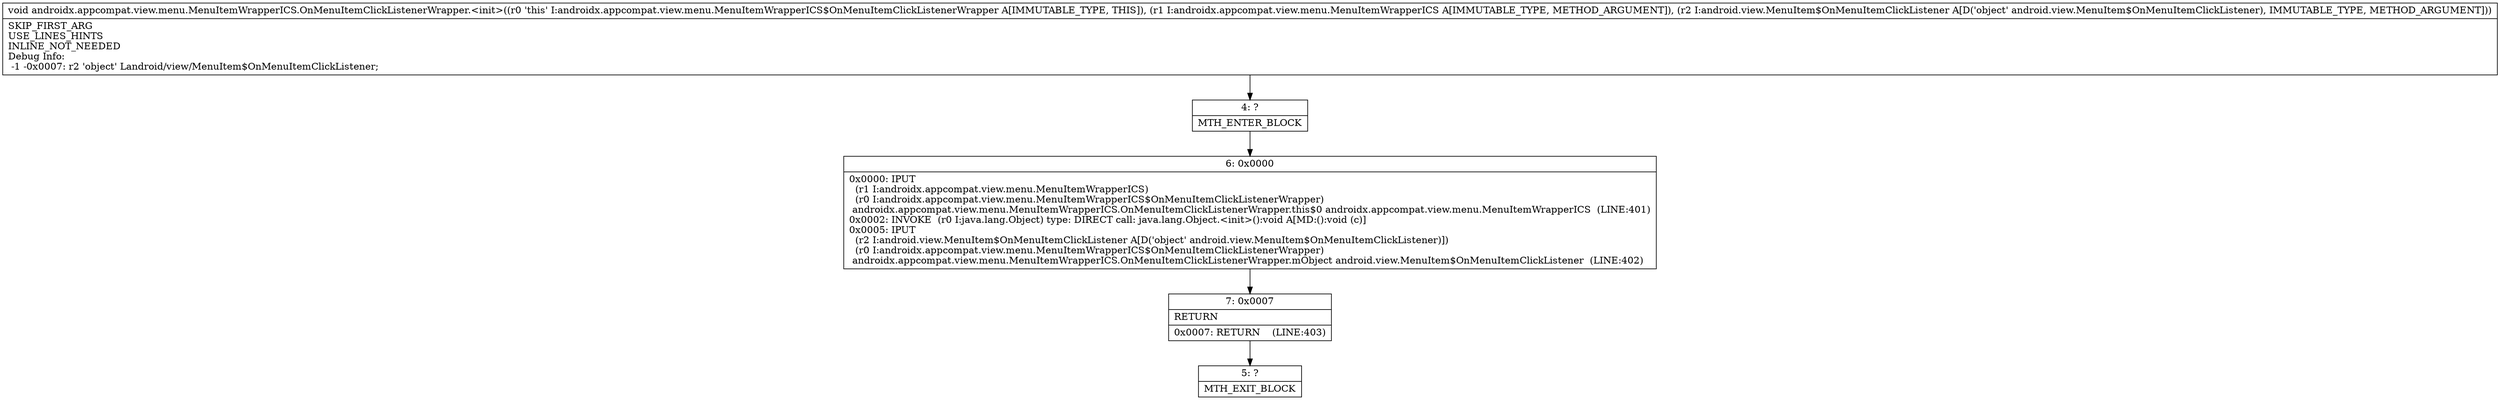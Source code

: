 digraph "CFG forandroidx.appcompat.view.menu.MenuItemWrapperICS.OnMenuItemClickListenerWrapper.\<init\>(Landroidx\/appcompat\/view\/menu\/MenuItemWrapperICS;Landroid\/view\/MenuItem$OnMenuItemClickListener;)V" {
Node_4 [shape=record,label="{4\:\ ?|MTH_ENTER_BLOCK\l}"];
Node_6 [shape=record,label="{6\:\ 0x0000|0x0000: IPUT  \l  (r1 I:androidx.appcompat.view.menu.MenuItemWrapperICS)\l  (r0 I:androidx.appcompat.view.menu.MenuItemWrapperICS$OnMenuItemClickListenerWrapper)\l androidx.appcompat.view.menu.MenuItemWrapperICS.OnMenuItemClickListenerWrapper.this$0 androidx.appcompat.view.menu.MenuItemWrapperICS  (LINE:401)\l0x0002: INVOKE  (r0 I:java.lang.Object) type: DIRECT call: java.lang.Object.\<init\>():void A[MD:():void (c)]\l0x0005: IPUT  \l  (r2 I:android.view.MenuItem$OnMenuItemClickListener A[D('object' android.view.MenuItem$OnMenuItemClickListener)])\l  (r0 I:androidx.appcompat.view.menu.MenuItemWrapperICS$OnMenuItemClickListenerWrapper)\l androidx.appcompat.view.menu.MenuItemWrapperICS.OnMenuItemClickListenerWrapper.mObject android.view.MenuItem$OnMenuItemClickListener  (LINE:402)\l}"];
Node_7 [shape=record,label="{7\:\ 0x0007|RETURN\l|0x0007: RETURN    (LINE:403)\l}"];
Node_5 [shape=record,label="{5\:\ ?|MTH_EXIT_BLOCK\l}"];
MethodNode[shape=record,label="{void androidx.appcompat.view.menu.MenuItemWrapperICS.OnMenuItemClickListenerWrapper.\<init\>((r0 'this' I:androidx.appcompat.view.menu.MenuItemWrapperICS$OnMenuItemClickListenerWrapper A[IMMUTABLE_TYPE, THIS]), (r1 I:androidx.appcompat.view.menu.MenuItemWrapperICS A[IMMUTABLE_TYPE, METHOD_ARGUMENT]), (r2 I:android.view.MenuItem$OnMenuItemClickListener A[D('object' android.view.MenuItem$OnMenuItemClickListener), IMMUTABLE_TYPE, METHOD_ARGUMENT]))  | SKIP_FIRST_ARG\lUSE_LINES_HINTS\lINLINE_NOT_NEEDED\lDebug Info:\l  \-1 \-0x0007: r2 'object' Landroid\/view\/MenuItem$OnMenuItemClickListener;\l}"];
MethodNode -> Node_4;Node_4 -> Node_6;
Node_6 -> Node_7;
Node_7 -> Node_5;
}

